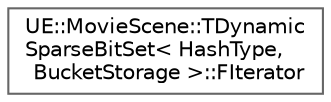 digraph "Graphical Class Hierarchy"
{
 // INTERACTIVE_SVG=YES
 // LATEX_PDF_SIZE
  bgcolor="transparent";
  edge [fontname=Helvetica,fontsize=10,labelfontname=Helvetica,labelfontsize=10];
  node [fontname=Helvetica,fontsize=10,shape=box,height=0.2,width=0.4];
  rankdir="LR";
  Node0 [id="Node000000",label="UE::MovieScene::TDynamic\lSparseBitSet\< HashType,\l BucketStorage \>::FIterator",height=0.2,width=0.4,color="grey40", fillcolor="white", style="filled",URL="$d3/dd1/structUE_1_1MovieScene_1_1TDynamicSparseBitSet_1_1FIterator.html",tooltip=" "];
}
